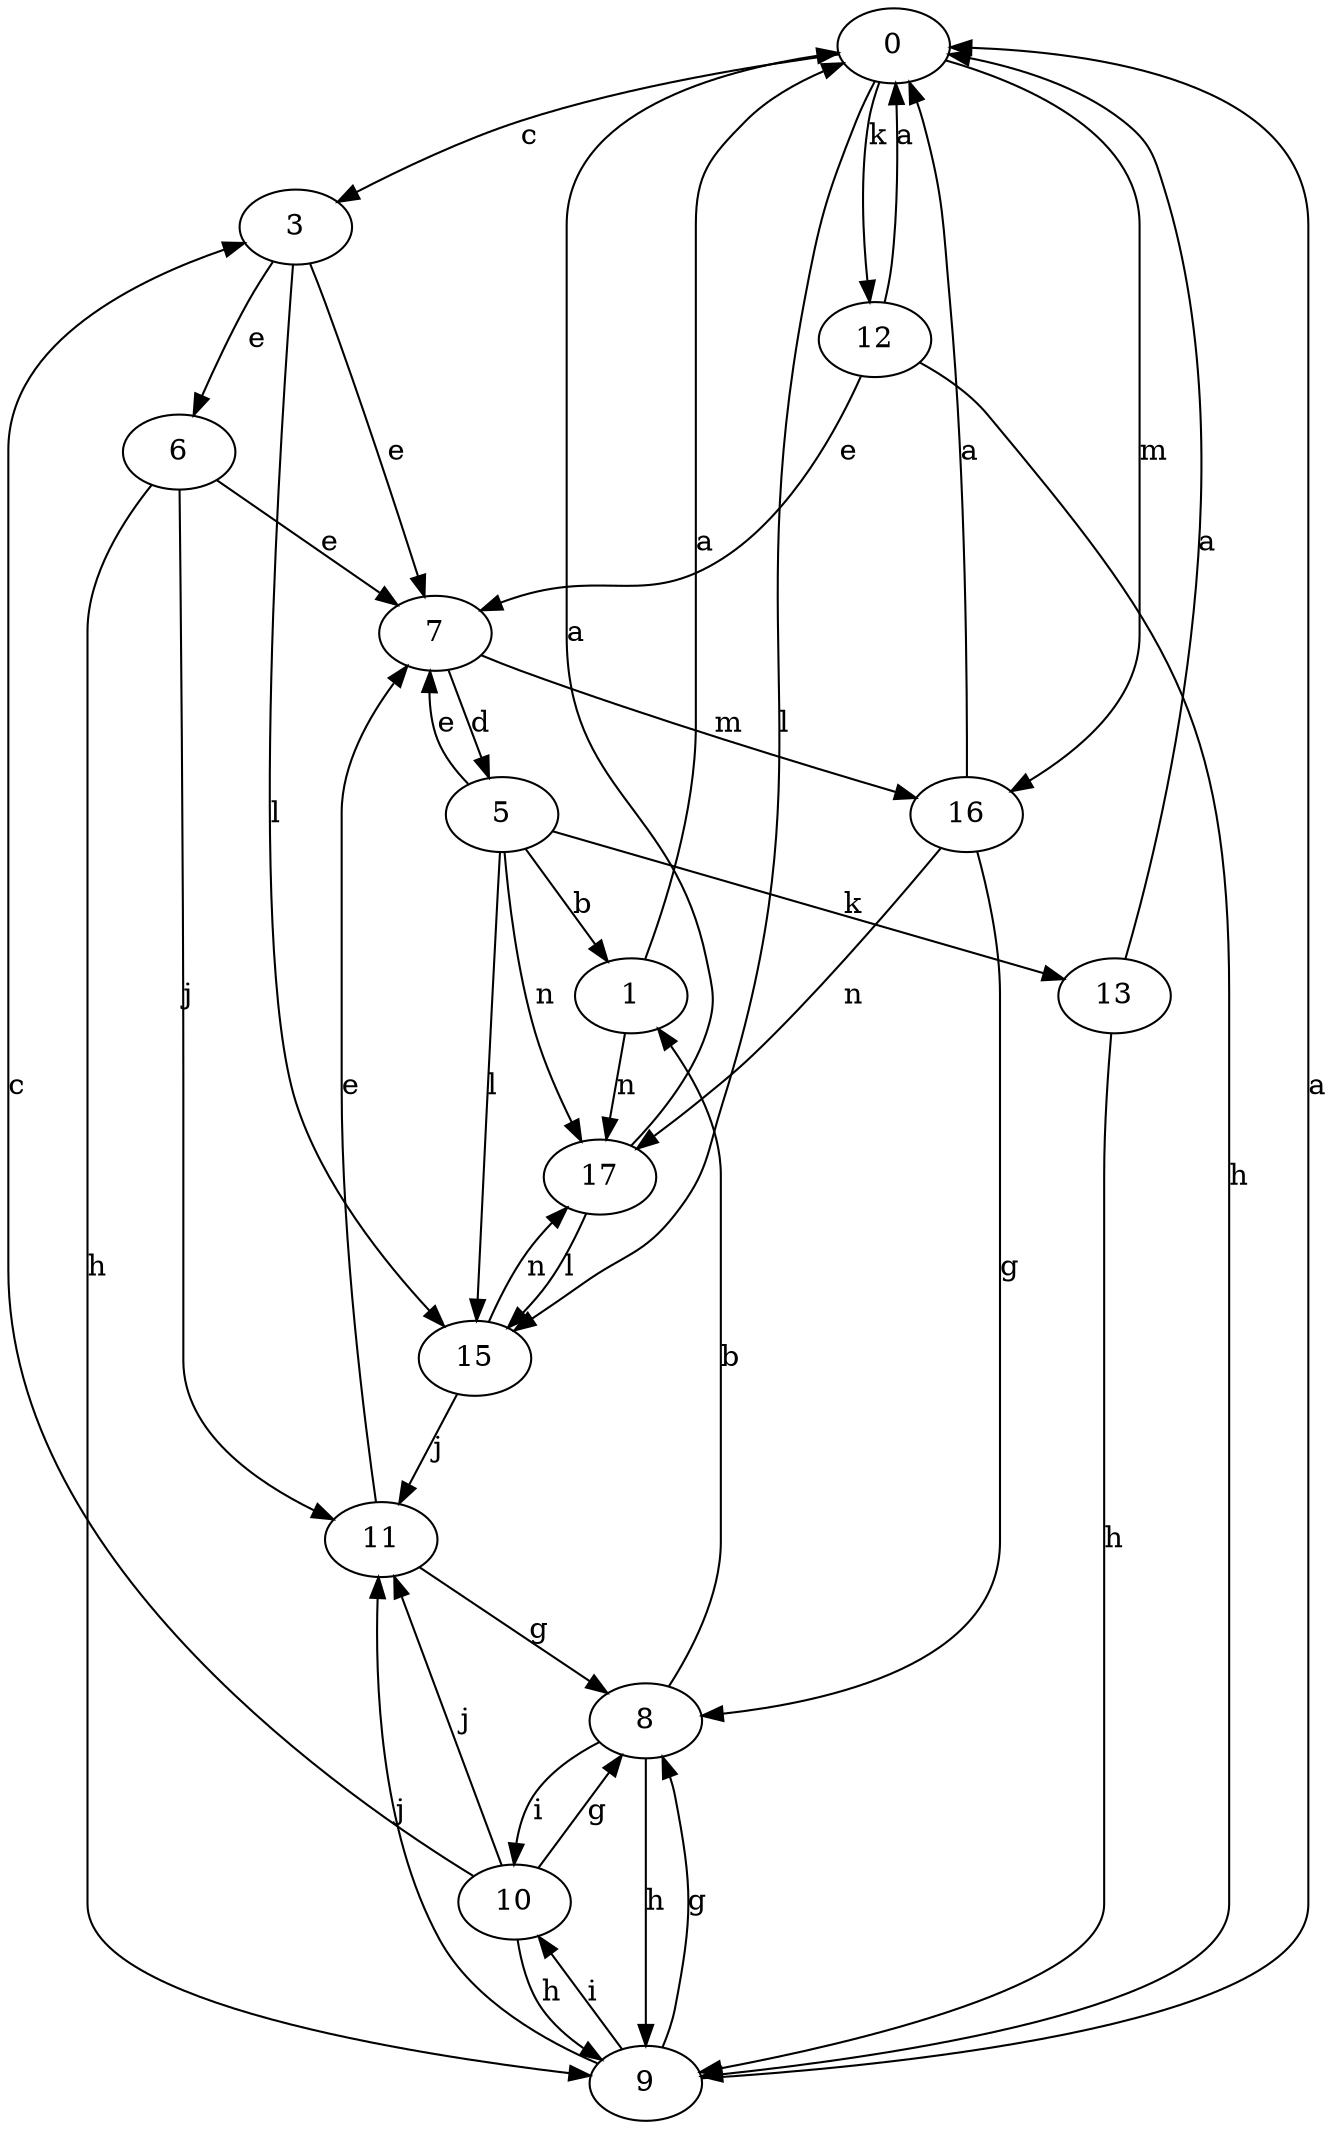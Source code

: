 strict digraph  {
0;
1;
3;
5;
6;
7;
8;
9;
10;
11;
12;
13;
15;
16;
17;
0 -> 3  [label=c];
0 -> 12  [label=k];
0 -> 15  [label=l];
0 -> 16  [label=m];
1 -> 0  [label=a];
1 -> 17  [label=n];
3 -> 6  [label=e];
3 -> 7  [label=e];
3 -> 15  [label=l];
5 -> 1  [label=b];
5 -> 7  [label=e];
5 -> 13  [label=k];
5 -> 15  [label=l];
5 -> 17  [label=n];
6 -> 7  [label=e];
6 -> 9  [label=h];
6 -> 11  [label=j];
7 -> 5  [label=d];
7 -> 16  [label=m];
8 -> 1  [label=b];
8 -> 9  [label=h];
8 -> 10  [label=i];
9 -> 0  [label=a];
9 -> 8  [label=g];
9 -> 10  [label=i];
9 -> 11  [label=j];
10 -> 3  [label=c];
10 -> 8  [label=g];
10 -> 9  [label=h];
10 -> 11  [label=j];
11 -> 7  [label=e];
11 -> 8  [label=g];
12 -> 0  [label=a];
12 -> 7  [label=e];
12 -> 9  [label=h];
13 -> 0  [label=a];
13 -> 9  [label=h];
15 -> 11  [label=j];
15 -> 17  [label=n];
16 -> 0  [label=a];
16 -> 8  [label=g];
16 -> 17  [label=n];
17 -> 0  [label=a];
17 -> 15  [label=l];
}

